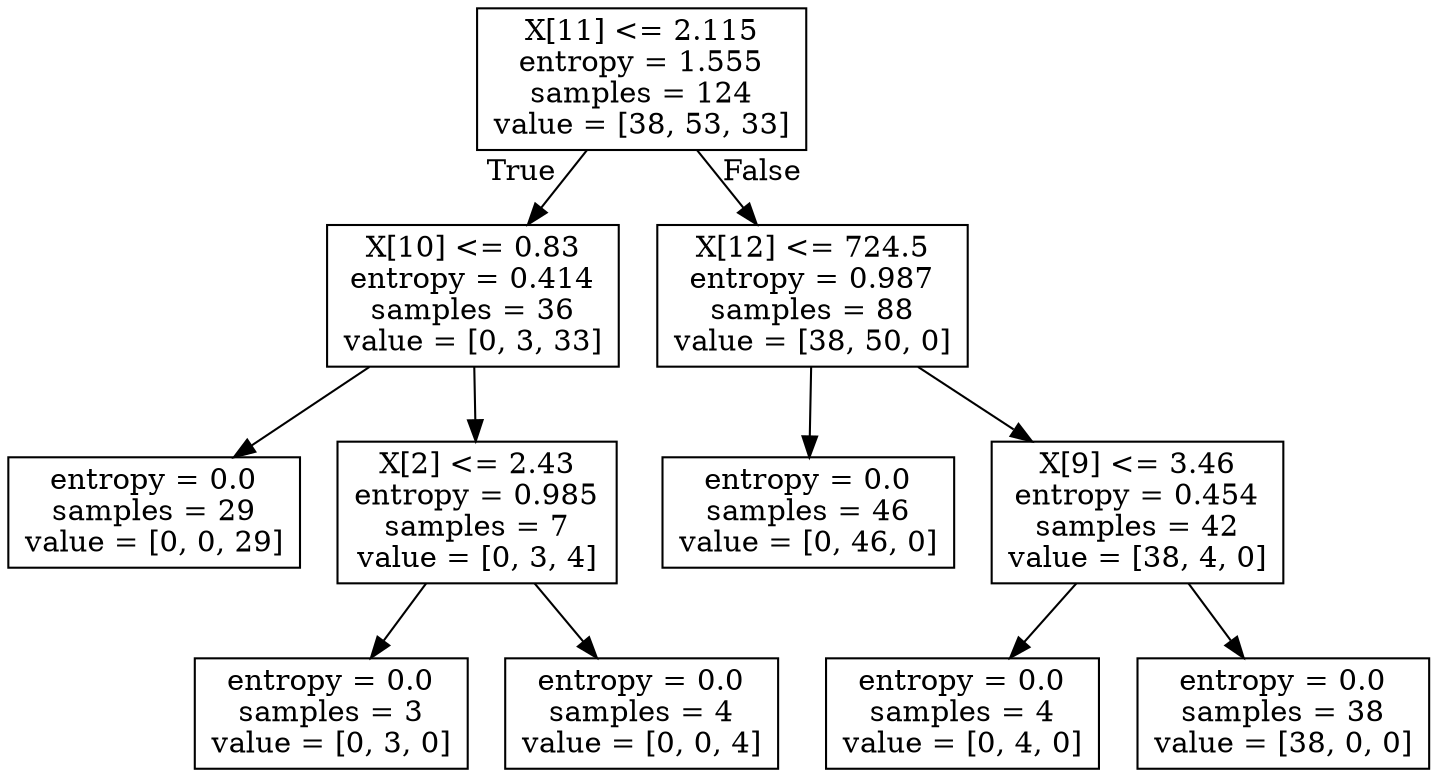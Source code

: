 digraph Tree {
node [shape=box] ;
0 [label="X[11] <= 2.115\nentropy = 1.555\nsamples = 124\nvalue = [38, 53, 33]"] ;
1 [label="X[10] <= 0.83\nentropy = 0.414\nsamples = 36\nvalue = [0, 3, 33]"] ;
0 -> 1 [labeldistance=2.5, labelangle=45, headlabel="True"] ;
2 [label="entropy = 0.0\nsamples = 29\nvalue = [0, 0, 29]"] ;
1 -> 2 ;
3 [label="X[2] <= 2.43\nentropy = 0.985\nsamples = 7\nvalue = [0, 3, 4]"] ;
1 -> 3 ;
4 [label="entropy = 0.0\nsamples = 3\nvalue = [0, 3, 0]"] ;
3 -> 4 ;
5 [label="entropy = 0.0\nsamples = 4\nvalue = [0, 0, 4]"] ;
3 -> 5 ;
6 [label="X[12] <= 724.5\nentropy = 0.987\nsamples = 88\nvalue = [38, 50, 0]"] ;
0 -> 6 [labeldistance=2.5, labelangle=-45, headlabel="False"] ;
7 [label="entropy = 0.0\nsamples = 46\nvalue = [0, 46, 0]"] ;
6 -> 7 ;
8 [label="X[9] <= 3.46\nentropy = 0.454\nsamples = 42\nvalue = [38, 4, 0]"] ;
6 -> 8 ;
9 [label="entropy = 0.0\nsamples = 4\nvalue = [0, 4, 0]"] ;
8 -> 9 ;
10 [label="entropy = 0.0\nsamples = 38\nvalue = [38, 0, 0]"] ;
8 -> 10 ;
}